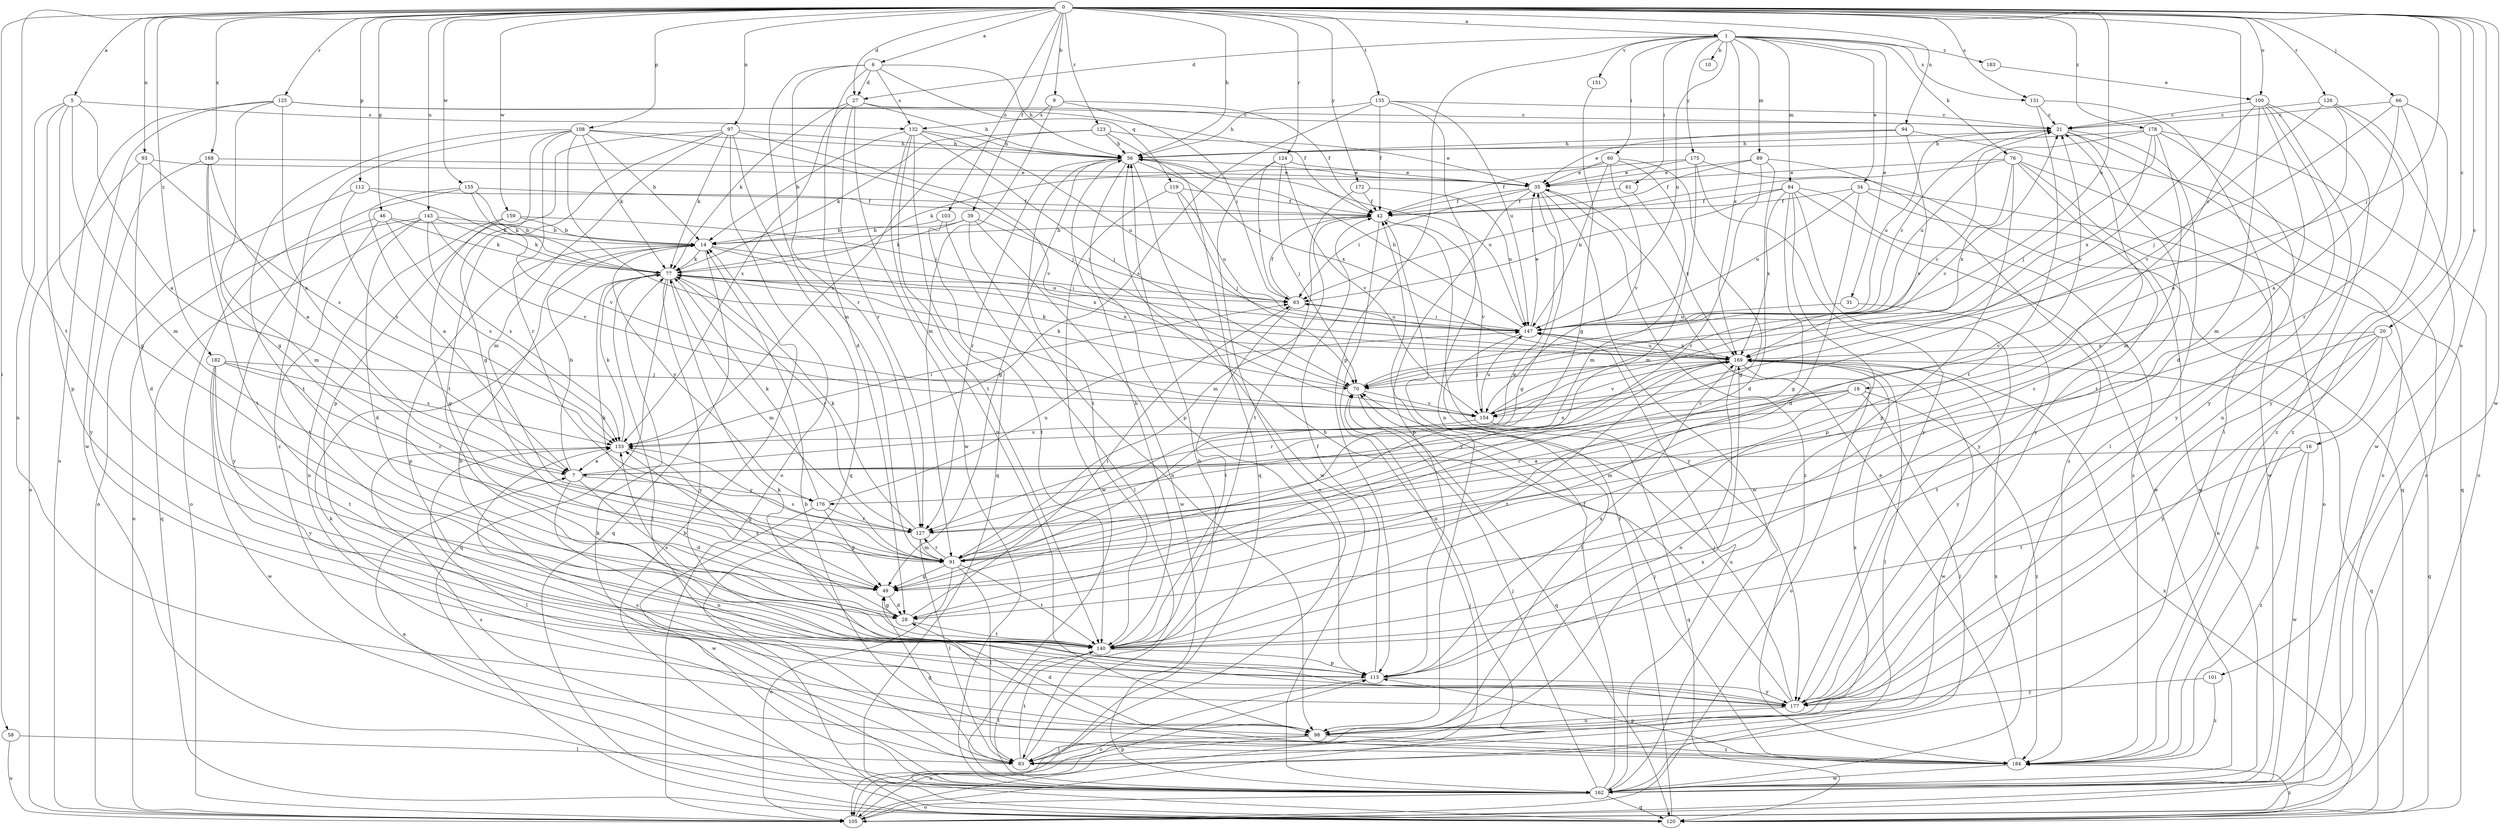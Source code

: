 strict digraph  {
0;
1;
5;
6;
7;
9;
10;
14;
16;
18;
20;
21;
27;
28;
31;
34;
35;
39;
42;
46;
49;
56;
58;
60;
61;
63;
66;
70;
76;
77;
83;
84;
89;
91;
93;
94;
97;
98;
100;
101;
103;
105;
108;
112;
113;
119;
120;
123;
124;
125;
126;
127;
131;
132;
133;
135;
140;
143;
147;
151;
154;
155;
159;
162;
168;
169;
172;
175;
176;
177;
178;
182;
183;
184;
0 -> 1  [label=a];
0 -> 5  [label=a];
0 -> 6  [label=a];
0 -> 9  [label=b];
0 -> 16  [label=c];
0 -> 18  [label=c];
0 -> 20  [label=c];
0 -> 27  [label=d];
0 -> 39  [label=f];
0 -> 46  [label=g];
0 -> 56  [label=h];
0 -> 58  [label=i];
0 -> 66  [label=j];
0 -> 70  [label=j];
0 -> 93  [label=n];
0 -> 94  [label=n];
0 -> 97  [label=n];
0 -> 100  [label=o];
0 -> 101  [label=o];
0 -> 103  [label=o];
0 -> 108  [label=p];
0 -> 112  [label=p];
0 -> 123  [label=r];
0 -> 124  [label=r];
0 -> 125  [label=r];
0 -> 126  [label=r];
0 -> 131  [label=s];
0 -> 135  [label=t];
0 -> 140  [label=t];
0 -> 143  [label=u];
0 -> 147  [label=u];
0 -> 155  [label=w];
0 -> 159  [label=w];
0 -> 162  [label=w];
0 -> 168  [label=x];
0 -> 172  [label=y];
0 -> 178  [label=z];
0 -> 182  [label=z];
1 -> 10  [label=b];
1 -> 27  [label=d];
1 -> 31  [label=e];
1 -> 34  [label=e];
1 -> 60  [label=i];
1 -> 61  [label=i];
1 -> 76  [label=k];
1 -> 84  [label=m];
1 -> 89  [label=m];
1 -> 113  [label=p];
1 -> 131  [label=s];
1 -> 147  [label=u];
1 -> 151  [label=v];
1 -> 169  [label=x];
1 -> 175  [label=y];
1 -> 183  [label=z];
5 -> 7  [label=a];
5 -> 49  [label=g];
5 -> 91  [label=m];
5 -> 98  [label=n];
5 -> 113  [label=p];
5 -> 132  [label=s];
6 -> 27  [label=d];
6 -> 28  [label=d];
6 -> 56  [label=h];
6 -> 91  [label=m];
6 -> 119  [label=q];
6 -> 127  [label=r];
6 -> 132  [label=s];
7 -> 14  [label=b];
7 -> 28  [label=d];
7 -> 98  [label=n];
7 -> 169  [label=x];
7 -> 176  [label=y];
9 -> 42  [label=f];
9 -> 63  [label=i];
9 -> 91  [label=m];
9 -> 132  [label=s];
14 -> 77  [label=k];
14 -> 113  [label=p];
14 -> 120  [label=q];
14 -> 147  [label=u];
14 -> 169  [label=x];
14 -> 176  [label=y];
16 -> 7  [label=a];
16 -> 140  [label=t];
16 -> 162  [label=w];
16 -> 184  [label=z];
18 -> 83  [label=l];
18 -> 91  [label=m];
18 -> 127  [label=r];
18 -> 154  [label=v];
18 -> 176  [label=y];
18 -> 184  [label=z];
20 -> 98  [label=n];
20 -> 120  [label=q];
20 -> 140  [label=t];
20 -> 169  [label=x];
20 -> 177  [label=y];
20 -> 184  [label=z];
21 -> 56  [label=h];
21 -> 83  [label=l];
21 -> 105  [label=o];
21 -> 140  [label=t];
21 -> 147  [label=u];
27 -> 21  [label=c];
27 -> 56  [label=h];
27 -> 77  [label=k];
27 -> 127  [label=r];
27 -> 133  [label=s];
27 -> 162  [label=w];
28 -> 49  [label=g];
28 -> 63  [label=i];
28 -> 133  [label=s];
28 -> 140  [label=t];
31 -> 147  [label=u];
31 -> 177  [label=y];
34 -> 28  [label=d];
34 -> 42  [label=f];
34 -> 105  [label=o];
34 -> 147  [label=u];
34 -> 162  [label=w];
35 -> 42  [label=f];
35 -> 49  [label=g];
35 -> 63  [label=i];
35 -> 113  [label=p];
35 -> 162  [label=w];
35 -> 184  [label=z];
39 -> 14  [label=b];
39 -> 63  [label=i];
39 -> 77  [label=k];
39 -> 98  [label=n];
39 -> 162  [label=w];
42 -> 14  [label=b];
42 -> 91  [label=m];
42 -> 105  [label=o];
42 -> 154  [label=v];
42 -> 177  [label=y];
46 -> 14  [label=b];
46 -> 77  [label=k];
46 -> 133  [label=s];
46 -> 140  [label=t];
46 -> 177  [label=y];
49 -> 28  [label=d];
56 -> 35  [label=e];
56 -> 49  [label=g];
56 -> 113  [label=p];
56 -> 127  [label=r];
56 -> 140  [label=t];
56 -> 147  [label=u];
56 -> 162  [label=w];
56 -> 169  [label=x];
58 -> 83  [label=l];
58 -> 105  [label=o];
60 -> 35  [label=e];
60 -> 49  [label=g];
60 -> 77  [label=k];
60 -> 91  [label=m];
60 -> 147  [label=u];
60 -> 154  [label=v];
61 -> 42  [label=f];
61 -> 169  [label=x];
63 -> 42  [label=f];
63 -> 140  [label=t];
63 -> 147  [label=u];
66 -> 7  [label=a];
66 -> 21  [label=c];
66 -> 70  [label=j];
66 -> 177  [label=y];
66 -> 184  [label=z];
70 -> 21  [label=c];
70 -> 77  [label=k];
70 -> 120  [label=q];
70 -> 154  [label=v];
76 -> 35  [label=e];
76 -> 63  [label=i];
76 -> 113  [label=p];
76 -> 120  [label=q];
76 -> 162  [label=w];
76 -> 169  [label=x];
76 -> 177  [label=y];
77 -> 63  [label=i];
77 -> 83  [label=l];
77 -> 91  [label=m];
77 -> 120  [label=q];
77 -> 127  [label=r];
77 -> 169  [label=x];
77 -> 177  [label=y];
83 -> 49  [label=g];
83 -> 56  [label=h];
83 -> 77  [label=k];
83 -> 140  [label=t];
83 -> 169  [label=x];
84 -> 42  [label=f];
84 -> 49  [label=g];
84 -> 63  [label=i];
84 -> 113  [label=p];
84 -> 162  [label=w];
84 -> 169  [label=x];
84 -> 177  [label=y];
84 -> 184  [label=z];
89 -> 28  [label=d];
89 -> 35  [label=e];
89 -> 42  [label=f];
89 -> 127  [label=r];
89 -> 184  [label=z];
91 -> 21  [label=c];
91 -> 35  [label=e];
91 -> 49  [label=g];
91 -> 77  [label=k];
91 -> 83  [label=l];
91 -> 105  [label=o];
91 -> 127  [label=r];
91 -> 133  [label=s];
91 -> 140  [label=t];
93 -> 28  [label=d];
93 -> 35  [label=e];
93 -> 105  [label=o];
93 -> 133  [label=s];
94 -> 35  [label=e];
94 -> 56  [label=h];
94 -> 105  [label=o];
94 -> 154  [label=v];
97 -> 56  [label=h];
97 -> 77  [label=k];
97 -> 91  [label=m];
97 -> 105  [label=o];
97 -> 113  [label=p];
97 -> 120  [label=q];
97 -> 140  [label=t];
97 -> 154  [label=v];
98 -> 28  [label=d];
98 -> 83  [label=l];
98 -> 105  [label=o];
98 -> 169  [label=x];
98 -> 184  [label=z];
100 -> 21  [label=c];
100 -> 28  [label=d];
100 -> 91  [label=m];
100 -> 98  [label=n];
100 -> 154  [label=v];
100 -> 177  [label=y];
100 -> 184  [label=z];
101 -> 177  [label=y];
101 -> 184  [label=z];
103 -> 14  [label=b];
103 -> 83  [label=l];
103 -> 140  [label=t];
105 -> 70  [label=j];
105 -> 113  [label=p];
108 -> 14  [label=b];
108 -> 49  [label=g];
108 -> 56  [label=h];
108 -> 70  [label=j];
108 -> 77  [label=k];
108 -> 127  [label=r];
108 -> 140  [label=t];
108 -> 154  [label=v];
108 -> 184  [label=z];
112 -> 42  [label=f];
112 -> 77  [label=k];
112 -> 105  [label=o];
112 -> 133  [label=s];
113 -> 14  [label=b];
113 -> 42  [label=f];
113 -> 105  [label=o];
113 -> 169  [label=x];
113 -> 177  [label=y];
119 -> 42  [label=f];
119 -> 70  [label=j];
119 -> 147  [label=u];
119 -> 162  [label=w];
120 -> 14  [label=b];
120 -> 42  [label=f];
120 -> 169  [label=x];
120 -> 184  [label=z];
123 -> 35  [label=e];
123 -> 56  [label=h];
123 -> 77  [label=k];
123 -> 120  [label=q];
123 -> 133  [label=s];
124 -> 35  [label=e];
124 -> 63  [label=i];
124 -> 70  [label=j];
124 -> 105  [label=o];
124 -> 154  [label=v];
125 -> 7  [label=a];
125 -> 21  [label=c];
125 -> 42  [label=f];
125 -> 49  [label=g];
125 -> 105  [label=o];
125 -> 162  [label=w];
126 -> 7  [label=a];
126 -> 21  [label=c];
126 -> 127  [label=r];
126 -> 154  [label=v];
126 -> 162  [label=w];
127 -> 77  [label=k];
127 -> 83  [label=l];
127 -> 91  [label=m];
131 -> 21  [label=c];
131 -> 83  [label=l];
131 -> 140  [label=t];
132 -> 14  [label=b];
132 -> 56  [label=h];
132 -> 70  [label=j];
132 -> 98  [label=n];
132 -> 120  [label=q];
132 -> 140  [label=t];
132 -> 147  [label=u];
133 -> 7  [label=a];
133 -> 49  [label=g];
133 -> 63  [label=i];
133 -> 77  [label=k];
133 -> 83  [label=l];
135 -> 21  [label=c];
135 -> 42  [label=f];
135 -> 56  [label=h];
135 -> 98  [label=n];
135 -> 133  [label=s];
135 -> 147  [label=u];
140 -> 21  [label=c];
140 -> 56  [label=h];
140 -> 113  [label=p];
140 -> 133  [label=s];
143 -> 14  [label=b];
143 -> 28  [label=d];
143 -> 77  [label=k];
143 -> 105  [label=o];
143 -> 120  [label=q];
143 -> 133  [label=s];
143 -> 154  [label=v];
147 -> 21  [label=c];
147 -> 35  [label=e];
147 -> 56  [label=h];
147 -> 63  [label=i];
147 -> 83  [label=l];
147 -> 169  [label=x];
151 -> 49  [label=g];
154 -> 21  [label=c];
154 -> 120  [label=q];
154 -> 133  [label=s];
154 -> 147  [label=u];
155 -> 7  [label=a];
155 -> 42  [label=f];
155 -> 77  [label=k];
155 -> 105  [label=o];
155 -> 154  [label=v];
159 -> 14  [label=b];
159 -> 49  [label=g];
159 -> 63  [label=i];
159 -> 98  [label=n];
162 -> 7  [label=a];
162 -> 42  [label=f];
162 -> 70  [label=j];
162 -> 77  [label=k];
162 -> 105  [label=o];
162 -> 120  [label=q];
162 -> 133  [label=s];
162 -> 140  [label=t];
162 -> 147  [label=u];
162 -> 169  [label=x];
168 -> 7  [label=a];
168 -> 35  [label=e];
168 -> 91  [label=m];
168 -> 140  [label=t];
168 -> 177  [label=y];
169 -> 70  [label=j];
169 -> 77  [label=k];
169 -> 83  [label=l];
169 -> 98  [label=n];
169 -> 105  [label=o];
169 -> 120  [label=q];
169 -> 127  [label=r];
169 -> 140  [label=t];
169 -> 147  [label=u];
169 -> 154  [label=v];
169 -> 162  [label=w];
172 -> 42  [label=f];
172 -> 140  [label=t];
172 -> 147  [label=u];
175 -> 35  [label=e];
175 -> 42  [label=f];
175 -> 91  [label=m];
175 -> 120  [label=q];
175 -> 177  [label=y];
176 -> 49  [label=g];
176 -> 77  [label=k];
176 -> 127  [label=r];
176 -> 147  [label=u];
176 -> 162  [label=w];
177 -> 56  [label=h];
177 -> 70  [label=j];
177 -> 77  [label=k];
177 -> 98  [label=n];
178 -> 56  [label=h];
178 -> 70  [label=j];
178 -> 91  [label=m];
178 -> 105  [label=o];
178 -> 147  [label=u];
178 -> 169  [label=x];
178 -> 177  [label=y];
182 -> 70  [label=j];
182 -> 127  [label=r];
182 -> 133  [label=s];
182 -> 140  [label=t];
182 -> 162  [label=w];
182 -> 177  [label=y];
183 -> 100  [label=e];
184 -> 14  [label=b];
184 -> 35  [label=e];
184 -> 70  [label=j];
184 -> 113  [label=p];
184 -> 133  [label=s];
184 -> 162  [label=w];
}
